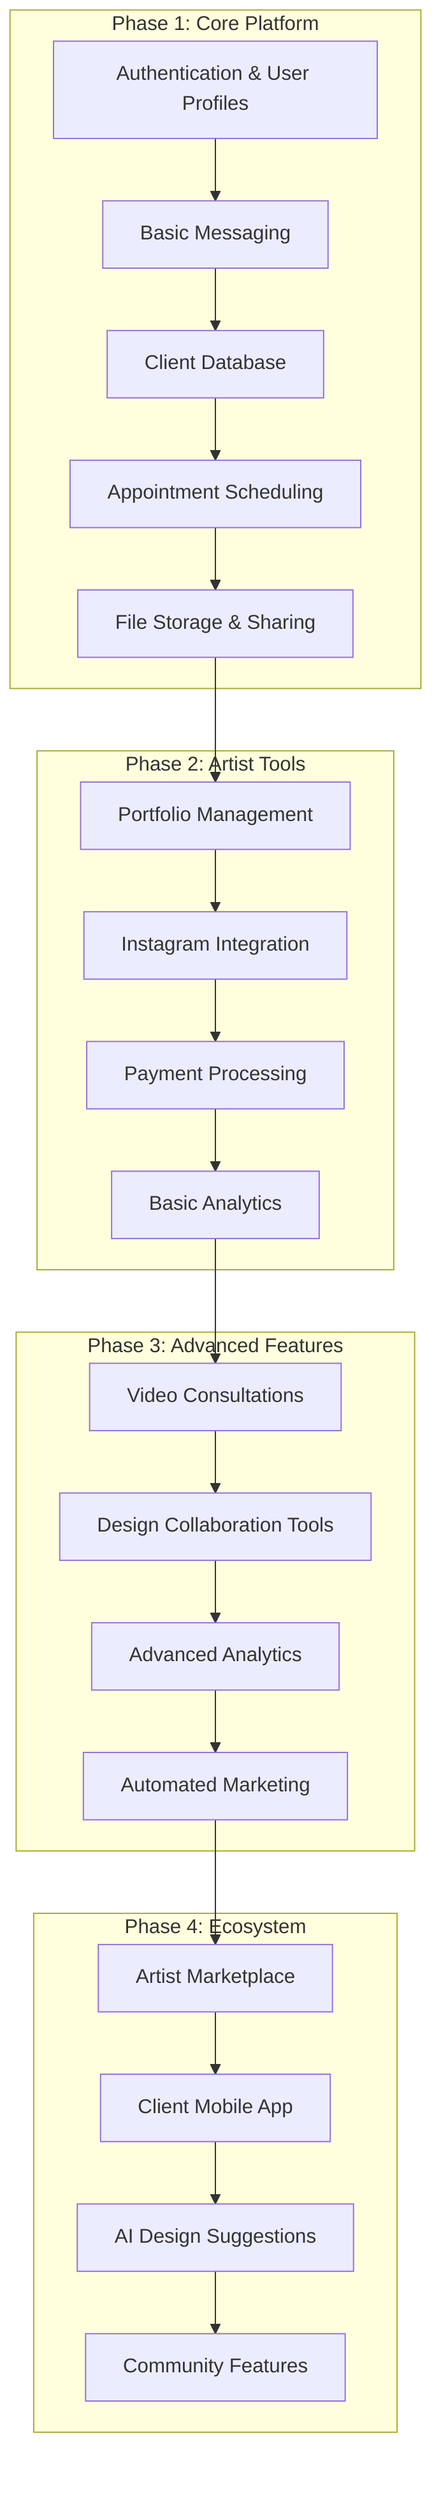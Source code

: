 graph TB
    subgraph "Phase 1: Core Platform"
        A1["Authentication & User Profiles"]
        A2["Basic Messaging"]
        A3["Client Database"]
        A4["Appointment Scheduling"]
        A5["File Storage & Sharing"]
        
        A1 --> A2
        A2 --> A3
        A3 --> A4
        A4 --> A5
    end

    subgraph "Phase 2: Artist Tools"
        B1["Portfolio Management"]
        B2["Instagram Integration"]
        B3["Payment Processing"]
        B4["Basic Analytics"]
        
        A5 --> B1
        B1 --> B2
        B2 --> B3
        B3 --> B4
    end

    subgraph "Phase 3: Advanced Features"
        C1["Video Consultations"]
        C2["Design Collaboration Tools"]
        C3["Advanced Analytics"]
        C4["Automated Marketing"]
        
        B4 --> C1
        C1 --> C2
        C2 --> C3
        C3 --> C4
    end

    subgraph "Phase 4: Ecosystem"
        D1["Artist Marketplace"]
        D2["Client Mobile App"]
        D3["AI Design Suggestions"]
        D4["Community Features"]
        
        C4 --> D1
        D1 --> D2
        D2 --> D3
        D3 --> D4
    end